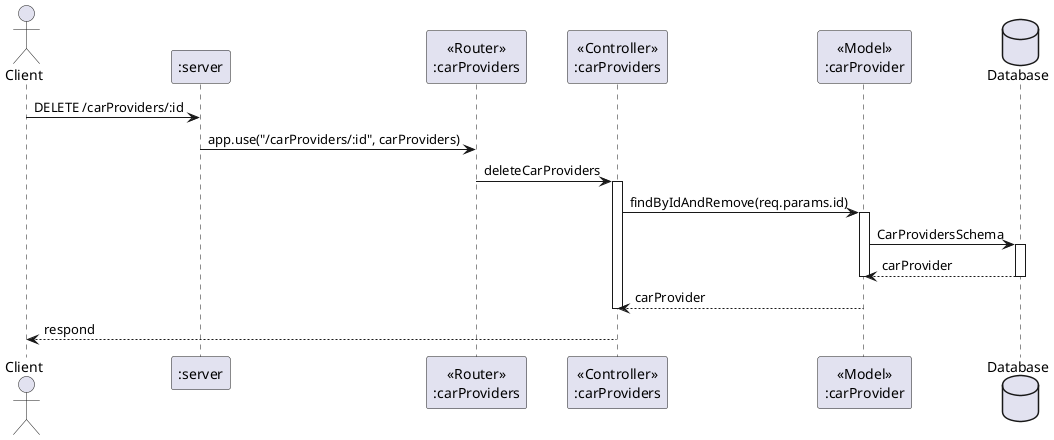 @startuml DELETE /carProviders/:id
actor       Client       as client
participant ":server" as server 
participant "<<Router>>\n:carProviders" as carProviders_router 
participant "<<Controller>>\n:carProviders" as carProviders_con 
participant "<<Model>>\n:carProvider" as carProviders_model 
database Database as db

client -> server : DELETE /carProviders/:id

server -> carProviders_router : app.use("/carProviders/:id", carProviders)
carProviders_router -> carProviders_con : deleteCarProviders
activate carProviders_con
    carProviders_con -> carProviders_model : findByIdAndRemove(req.params.id)
    activate carProviders_model
    carProviders_model -> db : CarProvidersSchema
        activate db
        db --> carProviders_model : carProvider
        deactivate db
    deactivate carProviders_model
    carProviders_model --> carProviders_con : carProvider
deactivate carProviders_con

carProviders_con --> client :respond

@enduml